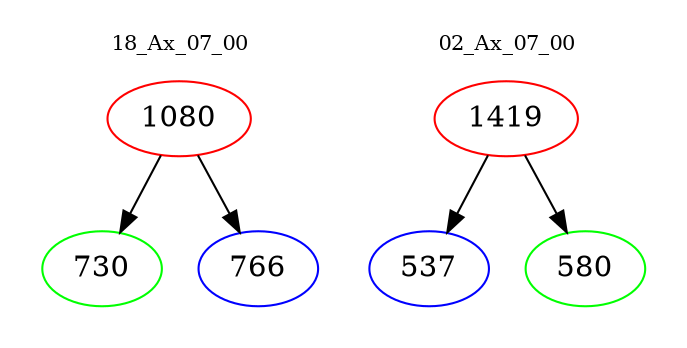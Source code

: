digraph{
subgraph cluster_0 {
color = white
label = "18_Ax_07_00";
fontsize=10;
T0_1080 [label="1080", color="red"]
T0_1080 -> T0_730 [color="black"]
T0_730 [label="730", color="green"]
T0_1080 -> T0_766 [color="black"]
T0_766 [label="766", color="blue"]
}
subgraph cluster_1 {
color = white
label = "02_Ax_07_00";
fontsize=10;
T1_1419 [label="1419", color="red"]
T1_1419 -> T1_537 [color="black"]
T1_537 [label="537", color="blue"]
T1_1419 -> T1_580 [color="black"]
T1_580 [label="580", color="green"]
}
}
